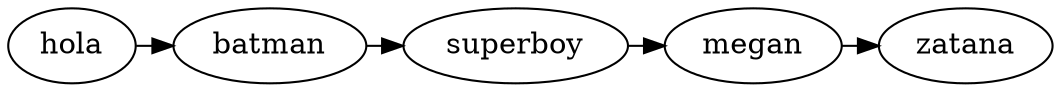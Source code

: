 // GraficaListaSimple
digraph {
	0 [label=hola]
	1 [label=batman]
		0 -> 1 [constraint=false]
	1 [label=batman]
	2 [label=superboy]
		1 -> 2 [constraint=false]
	2 [label=superboy]
	3 [label=megan]
		2 -> 3 [constraint=false]
	3 [label=megan]
	4 [label=zatana]
		3 -> 4 [constraint=false]
}